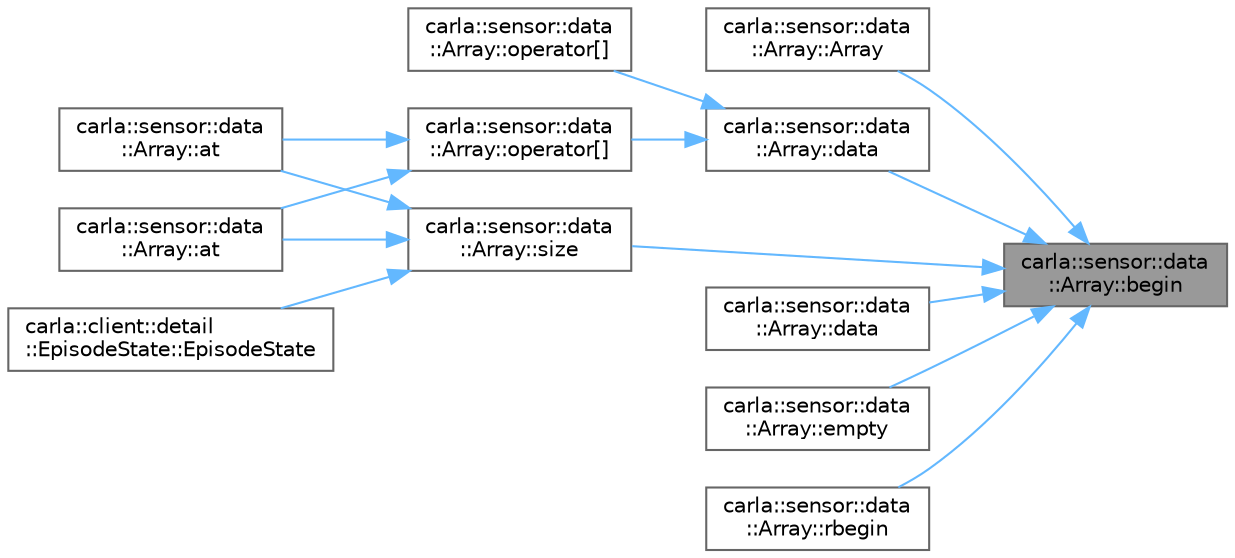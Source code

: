 digraph "carla::sensor::data::Array::begin"
{
 // INTERACTIVE_SVG=YES
 // LATEX_PDF_SIZE
  bgcolor="transparent";
  edge [fontname=Helvetica,fontsize=10,labelfontname=Helvetica,labelfontsize=10];
  node [fontname=Helvetica,fontsize=10,shape=box,height=0.2,width=0.4];
  rankdir="RL";
  Node1 [id="Node000001",label="carla::sensor::data\l::Array::begin",height=0.2,width=0.4,color="gray40", fillcolor="grey60", style="filled", fontcolor="black",tooltip=" "];
  Node1 -> Node2 [id="edge1_Node000001_Node000002",dir="back",color="steelblue1",style="solid",tooltip=" "];
  Node2 [id="Node000002",label="carla::sensor::data\l::Array::Array",height=0.2,width=0.4,color="grey40", fillcolor="white", style="filled",URL="$d2/dcc/classcarla_1_1sensor_1_1data_1_1Array.html#a0bbb02616c862c8969d94feac57dc8fd",tooltip=" "];
  Node1 -> Node3 [id="edge2_Node000001_Node000003",dir="back",color="steelblue1",style="solid",tooltip=" "];
  Node3 [id="Node000003",label="carla::sensor::data\l::Array::data",height=0.2,width=0.4,color="grey40", fillcolor="white", style="filled",URL="$d2/dcc/classcarla_1_1sensor_1_1data_1_1Array.html#aaba8587c9e8b3bfab47ab14b92fe2c11",tooltip=" "];
  Node3 -> Node4 [id="edge3_Node000003_Node000004",dir="back",color="steelblue1",style="solid",tooltip=" "];
  Node4 [id="Node000004",label="carla::sensor::data\l::Array::operator[]",height=0.2,width=0.4,color="grey40", fillcolor="white", style="filled",URL="$d2/dcc/classcarla_1_1sensor_1_1data_1_1Array.html#a6da385e09a9a25e1bc70f415af353e24",tooltip=" "];
  Node4 -> Node5 [id="edge4_Node000004_Node000005",dir="back",color="steelblue1",style="solid",tooltip=" "];
  Node5 [id="Node000005",label="carla::sensor::data\l::Array::at",height=0.2,width=0.4,color="grey40", fillcolor="white", style="filled",URL="$d2/dcc/classcarla_1_1sensor_1_1data_1_1Array.html#ac5afe29e1647fd161dfafe6f3aed9508",tooltip=" "];
  Node4 -> Node6 [id="edge5_Node000004_Node000006",dir="back",color="steelblue1",style="solid",tooltip=" "];
  Node6 [id="Node000006",label="carla::sensor::data\l::Array::at",height=0.2,width=0.4,color="grey40", fillcolor="white", style="filled",URL="$d2/dcc/classcarla_1_1sensor_1_1data_1_1Array.html#a1c2868d24003355938fa4b905568c990",tooltip=" "];
  Node3 -> Node7 [id="edge6_Node000003_Node000007",dir="back",color="steelblue1",style="solid",tooltip=" "];
  Node7 [id="Node000007",label="carla::sensor::data\l::Array::operator[]",height=0.2,width=0.4,color="grey40", fillcolor="white", style="filled",URL="$d2/dcc/classcarla_1_1sensor_1_1data_1_1Array.html#a661fc438ddf6de6a612bf61bac8058c3",tooltip=" "];
  Node1 -> Node8 [id="edge7_Node000001_Node000008",dir="back",color="steelblue1",style="solid",tooltip=" "];
  Node8 [id="Node000008",label="carla::sensor::data\l::Array::data",height=0.2,width=0.4,color="grey40", fillcolor="white", style="filled",URL="$d2/dcc/classcarla_1_1sensor_1_1data_1_1Array.html#a3c69471e62a52869989a1ab3b1ec38d3",tooltip=" "];
  Node1 -> Node9 [id="edge8_Node000001_Node000009",dir="back",color="steelblue1",style="solid",tooltip=" "];
  Node9 [id="Node000009",label="carla::sensor::data\l::Array::empty",height=0.2,width=0.4,color="grey40", fillcolor="white", style="filled",URL="$d2/dcc/classcarla_1_1sensor_1_1data_1_1Array.html#a45922732dcb2e5735e430eb0927ba1b2",tooltip=" "];
  Node1 -> Node10 [id="edge9_Node000001_Node000010",dir="back",color="steelblue1",style="solid",tooltip=" "];
  Node10 [id="Node000010",label="carla::sensor::data\l::Array::rbegin",height=0.2,width=0.4,color="grey40", fillcolor="white", style="filled",URL="$d2/dcc/classcarla_1_1sensor_1_1data_1_1Array.html#ae81805629a78702b2ff0992fd3b97419",tooltip=" "];
  Node1 -> Node11 [id="edge10_Node000001_Node000011",dir="back",color="steelblue1",style="solid",tooltip=" "];
  Node11 [id="Node000011",label="carla::sensor::data\l::Array::size",height=0.2,width=0.4,color="grey40", fillcolor="white", style="filled",URL="$d2/dcc/classcarla_1_1sensor_1_1data_1_1Array.html#aa74c92285dda9ebeba4094ef12b6f50b",tooltip=" "];
  Node11 -> Node5 [id="edge11_Node000011_Node000005",dir="back",color="steelblue1",style="solid",tooltip=" "];
  Node11 -> Node6 [id="edge12_Node000011_Node000006",dir="back",color="steelblue1",style="solid",tooltip=" "];
  Node11 -> Node12 [id="edge13_Node000011_Node000012",dir="back",color="steelblue1",style="solid",tooltip=" "];
  Node12 [id="Node000012",label="carla::client::detail\l::EpisodeState::EpisodeState",height=0.2,width=0.4,color="grey40", fillcolor="white", style="filled",URL="$d5/dbf/classcarla_1_1client_1_1detail_1_1EpisodeState.html#a176983fe6d1cb512c433fcd4167fd0f6",tooltip=" "];
}
